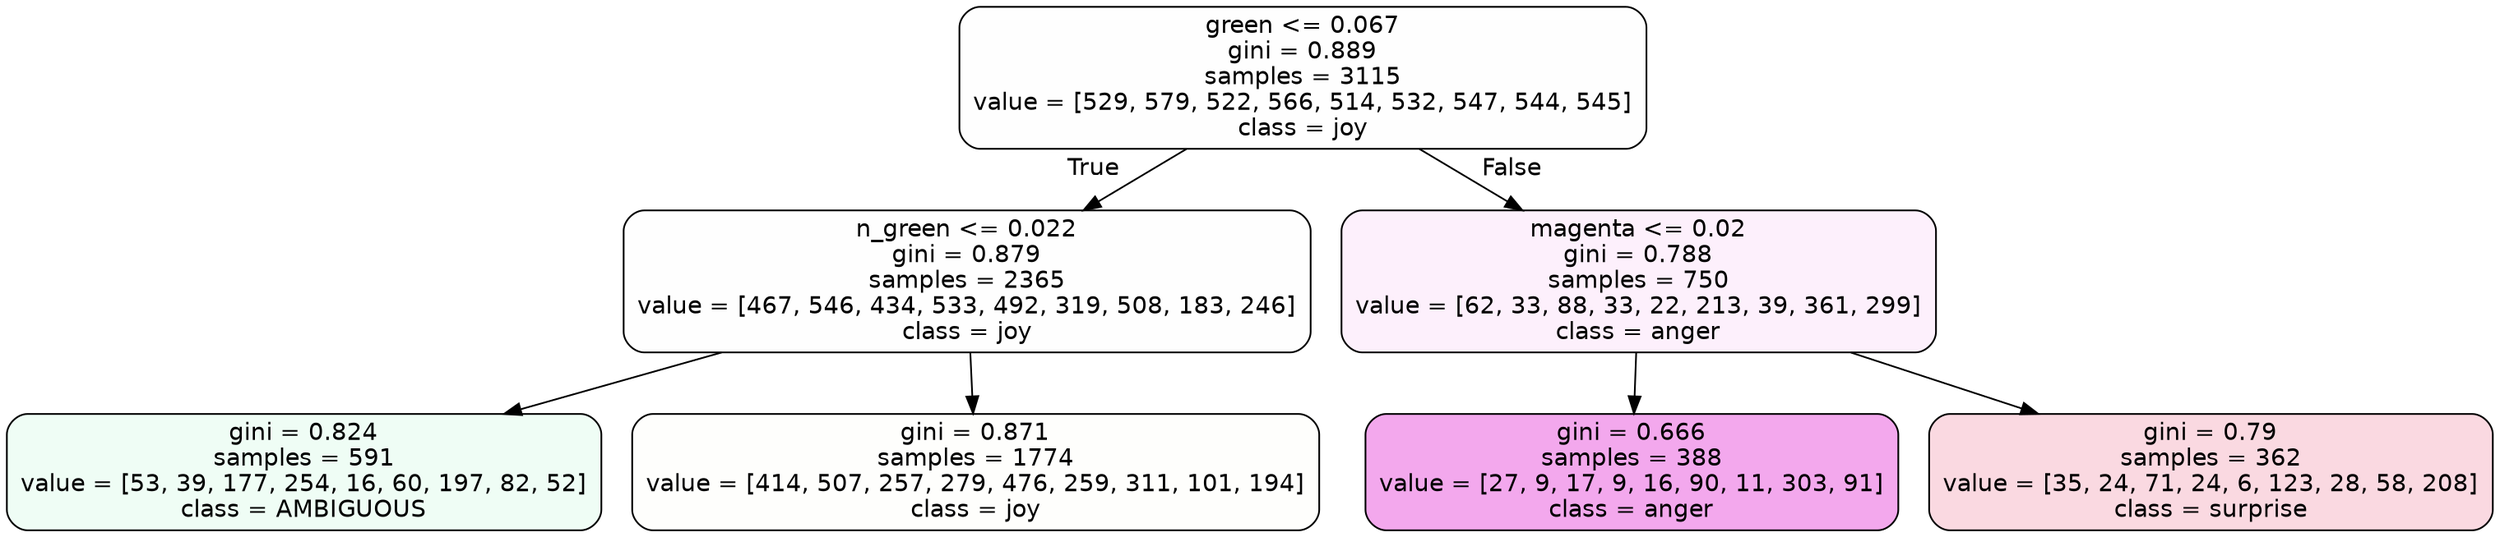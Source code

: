 digraph Tree {
node [shape=box, style="filled, rounded", color="black", fontname=helvetica] ;
edge [fontname=helvetica] ;
0 [label="green <= 0.067\ngini = 0.889\nsamples = 3115\nvalue = [529, 579, 522, 566, 514, 532, 547, 544, 545]\nclass = joy", fillcolor="#d7e53901"] ;
1 [label="n_green <= 0.022\ngini = 0.879\nsamples = 2365\nvalue = [467, 546, 434, 533, 492, 319, 508, 183, 246]\nclass = joy", fillcolor="#d7e53901"] ;
0 -> 1 [labeldistance=2.5, labelangle=45, headlabel="True"] ;
2 [label="gini = 0.824\nsamples = 591\nvalue = [53, 39, 177, 254, 16, 60, 197, 82, 52]\nclass = AMBIGUOUS", fillcolor="#39e58114"] ;
1 -> 2 ;
3 [label="gini = 0.871\nsamples = 1774\nvalue = [414, 507, 257, 279, 476, 259, 311, 101, 194]\nclass = joy", fillcolor="#d7e53903"] ;
1 -> 3 ;
4 [label="magenta <= 0.02\ngini = 0.788\nsamples = 750\nvalue = [62, 33, 88, 33, 22, 213, 39, 361, 299]\nclass = anger", fillcolor="#e539d713"] ;
0 -> 4 [labeldistance=2.5, labelangle=-45, headlabel="False"] ;
5 [label="gini = 0.666\nsamples = 388\nvalue = [27, 9, 17, 9, 16, 90, 11, 303, 91]\nclass = anger", fillcolor="#e539d770"] ;
4 -> 5 ;
6 [label="gini = 0.79\nsamples = 362\nvalue = [35, 24, 71, 24, 6, 123, 28, 58, 208]\nclass = surprise", fillcolor="#e5396430"] ;
4 -> 6 ;
}